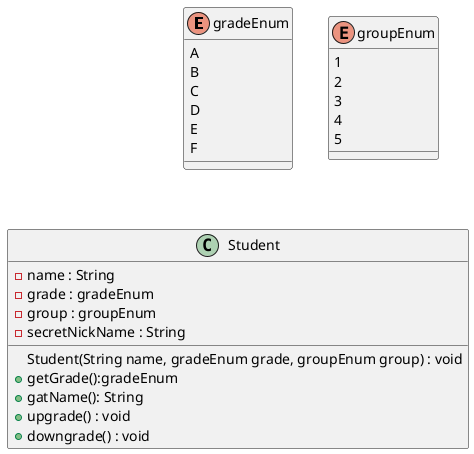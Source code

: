@startuml
'https://plantuml.com/sequence-diagram
enum gradeEnum{
 A
 B
 C
 D
 E
 F
}
enum groupEnum{
1
2
3
4
5
}

class Student{
- name : String
- grade : gradeEnum
- group : groupEnum
- secretNickName : String
Student(String name, gradeEnum grade, groupEnum group) : void
+ getGrade():gradeEnum
+ gatName(): String
+ upgrade() : void
+ downgrade() : void


}

@enduml